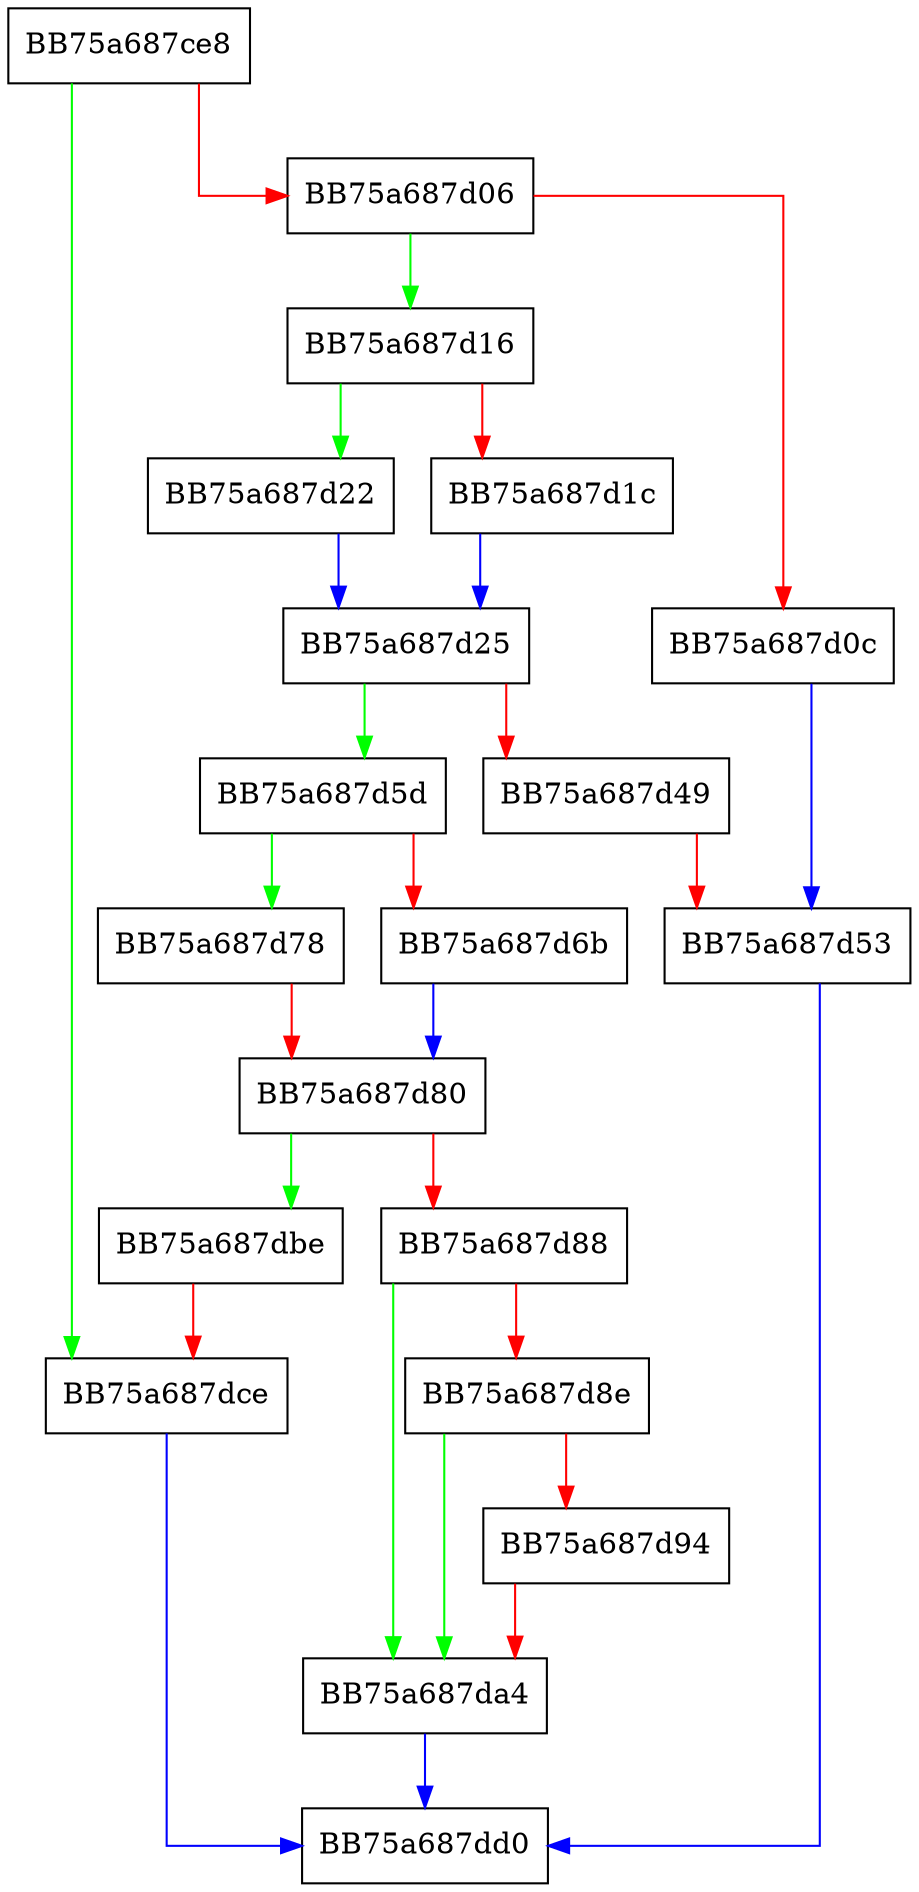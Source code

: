 digraph sqlite3StrAccumEnlarge {
  node [shape="box"];
  graph [splines=ortho];
  BB75a687ce8 -> BB75a687dce [color="green"];
  BB75a687ce8 -> BB75a687d06 [color="red"];
  BB75a687d06 -> BB75a687d16 [color="green"];
  BB75a687d06 -> BB75a687d0c [color="red"];
  BB75a687d0c -> BB75a687d53 [color="blue"];
  BB75a687d16 -> BB75a687d22 [color="green"];
  BB75a687d16 -> BB75a687d1c [color="red"];
  BB75a687d1c -> BB75a687d25 [color="blue"];
  BB75a687d22 -> BB75a687d25 [color="blue"];
  BB75a687d25 -> BB75a687d5d [color="green"];
  BB75a687d25 -> BB75a687d49 [color="red"];
  BB75a687d49 -> BB75a687d53 [color="red"];
  BB75a687d53 -> BB75a687dd0 [color="blue"];
  BB75a687d5d -> BB75a687d78 [color="green"];
  BB75a687d5d -> BB75a687d6b [color="red"];
  BB75a687d6b -> BB75a687d80 [color="blue"];
  BB75a687d78 -> BB75a687d80 [color="red"];
  BB75a687d80 -> BB75a687dbe [color="green"];
  BB75a687d80 -> BB75a687d88 [color="red"];
  BB75a687d88 -> BB75a687da4 [color="green"];
  BB75a687d88 -> BB75a687d8e [color="red"];
  BB75a687d8e -> BB75a687da4 [color="green"];
  BB75a687d8e -> BB75a687d94 [color="red"];
  BB75a687d94 -> BB75a687da4 [color="red"];
  BB75a687da4 -> BB75a687dd0 [color="blue"];
  BB75a687dbe -> BB75a687dce [color="red"];
  BB75a687dce -> BB75a687dd0 [color="blue"];
}